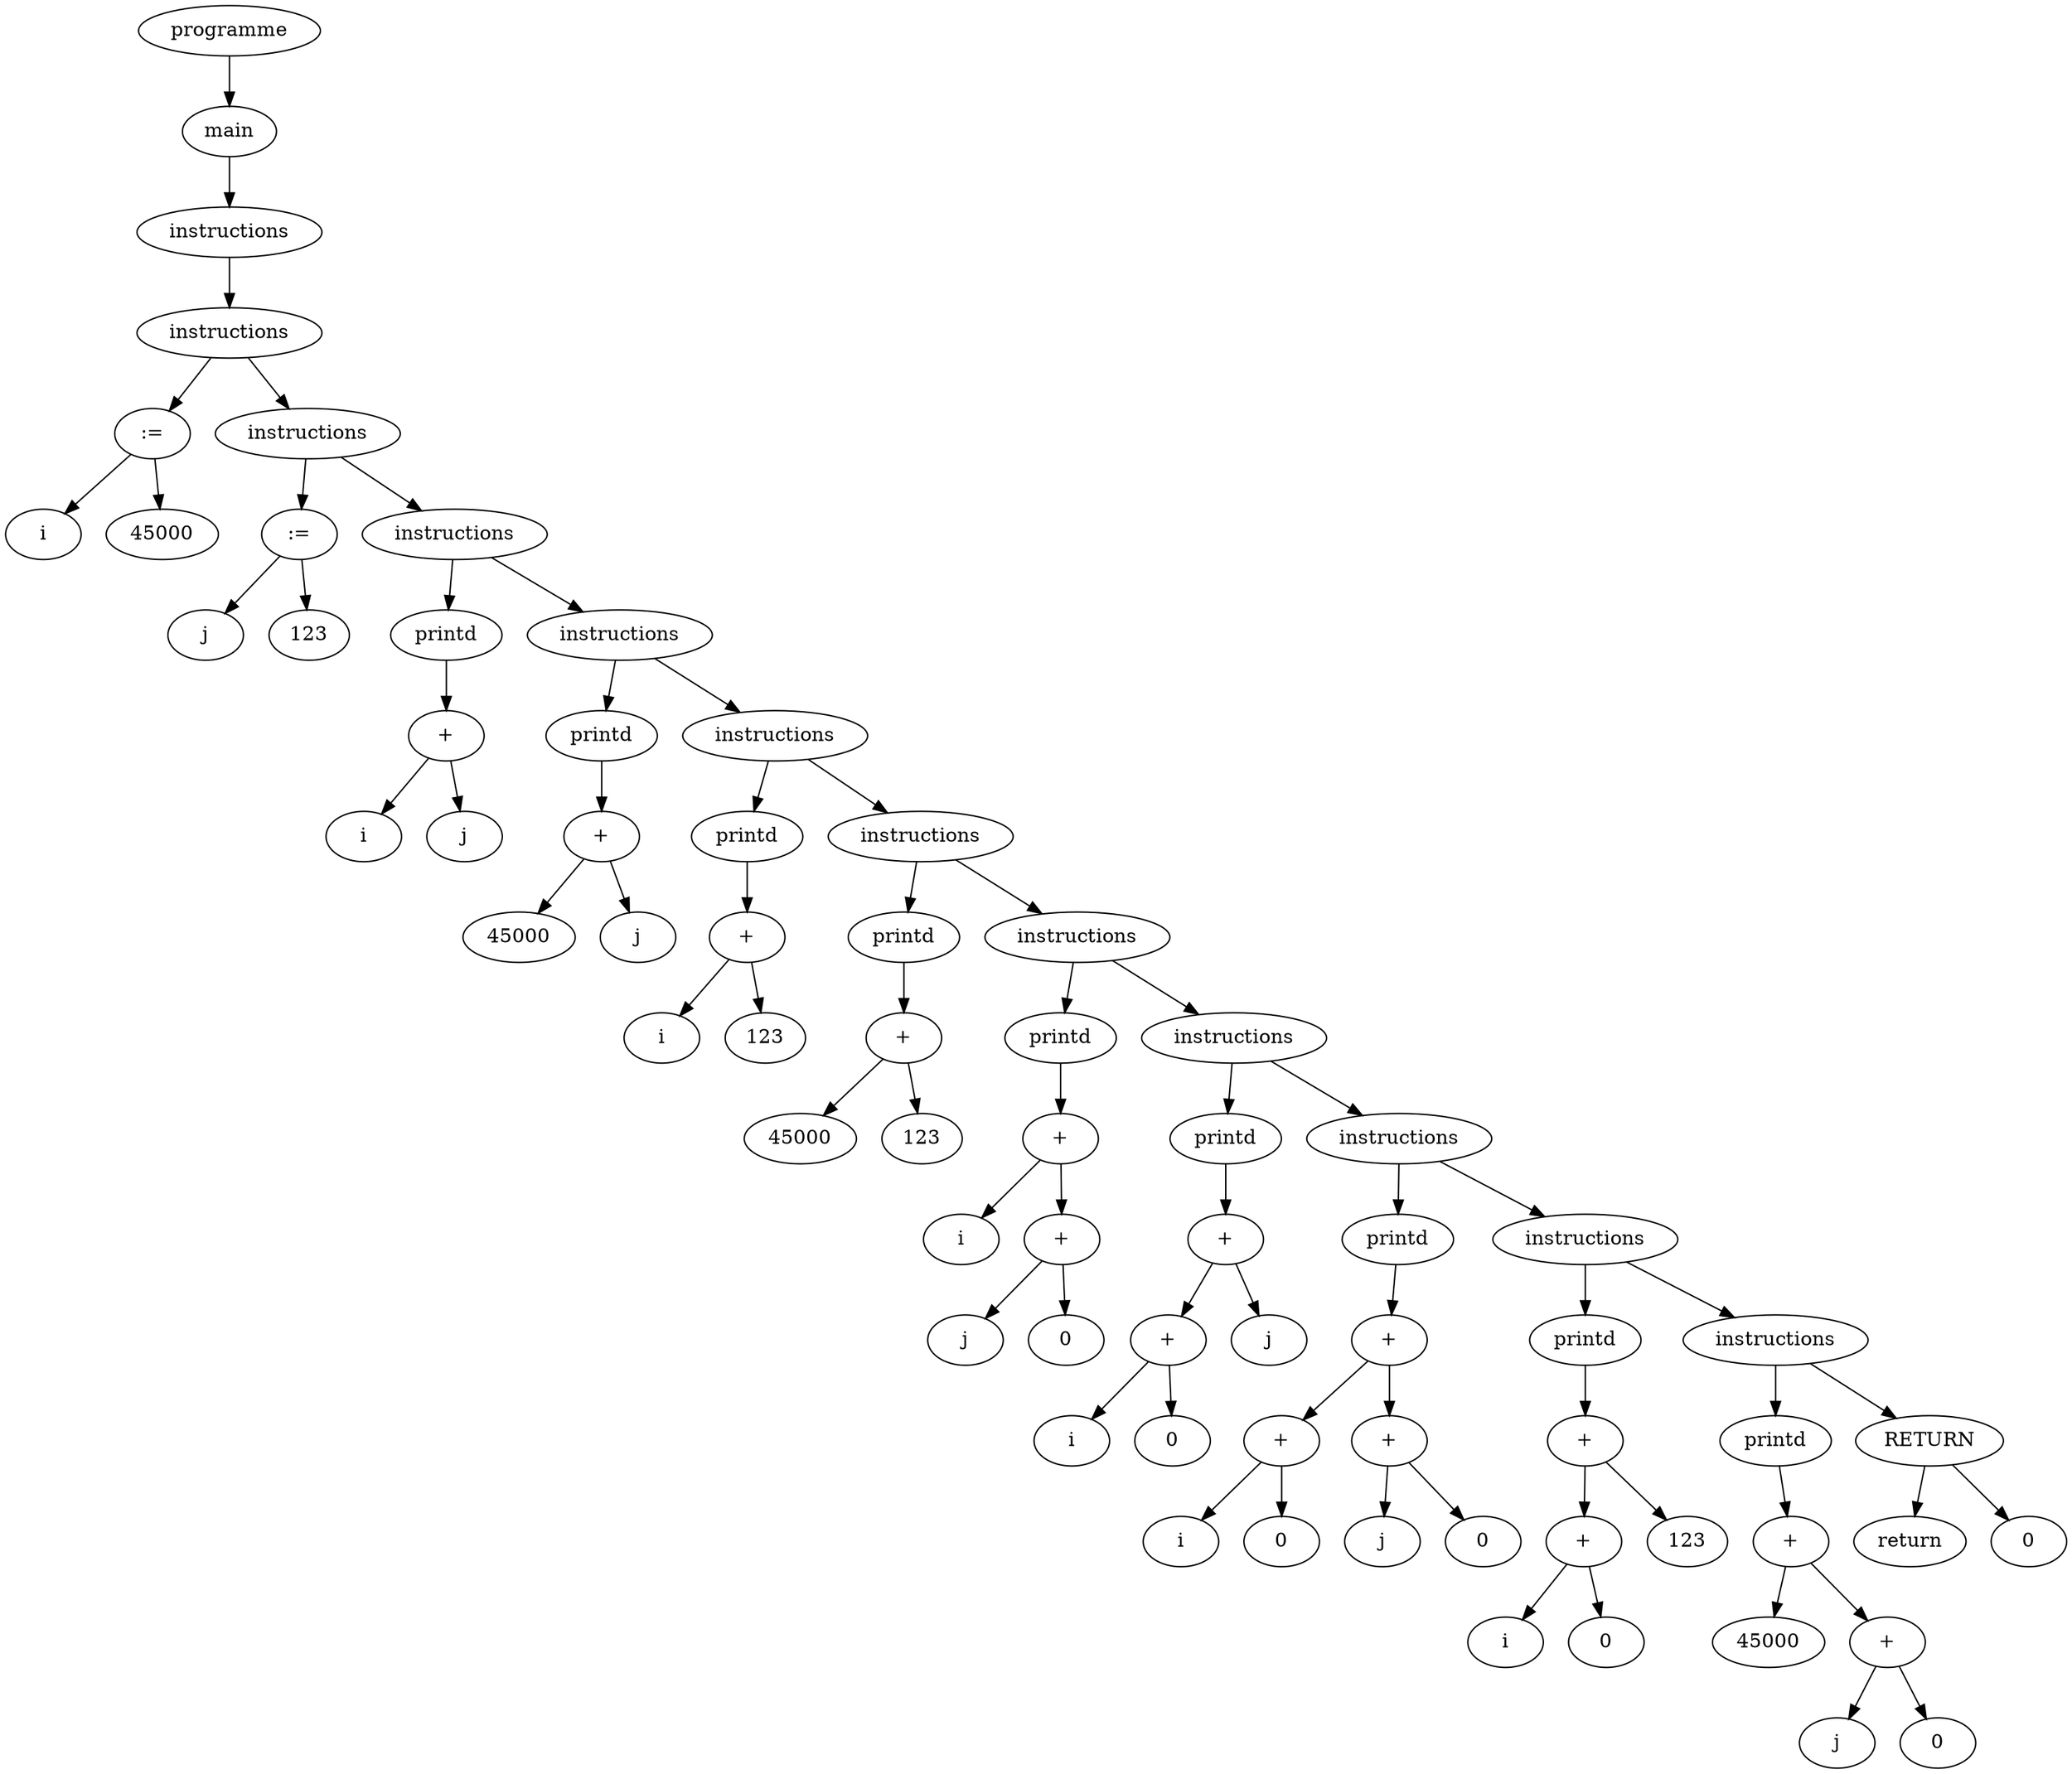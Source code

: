 digraph mon_programme {

node1 [label="programme" shape=ellipse ];
node2 [label="main" shape=ellipse ];
node3 [label="instructions" shape=ellipse ];
node4 [label="instructions" shape=ellipse ];
node5 [label=":=" shape=ellipse ];
node6 [label="i" shape=ellipse ];
node7 [label="45000" shape=ellipse ];
node8 [label="instructions" shape=ellipse ];
node9 [label=":=" shape=ellipse ];
node10 [label="j" shape=ellipse ];
node11 [label="123" shape=ellipse ];
node12 [label="instructions" shape=ellipse ];
node13 [label="printd" shape=ellipse ];
node14 [label="+" shape=ellipse ];
node15 [label="i" shape=ellipse ];
node16 [label="j" shape=ellipse ];
node17 [label="instructions" shape=ellipse ];
node18 [label="printd" shape=ellipse ];
node19 [label="+" shape=ellipse ];
node20 [label="45000" shape=ellipse ];
node21 [label="j" shape=ellipse ];
node22 [label="instructions" shape=ellipse ];
node23 [label="printd" shape=ellipse ];
node24 [label="+" shape=ellipse ];
node25 [label="i" shape=ellipse ];
node26 [label="123" shape=ellipse ];
node27 [label="instructions" shape=ellipse ];
node28 [label="printd" shape=ellipse ];
node29 [label="+" shape=ellipse ];
node30 [label="45000" shape=ellipse ];
node31 [label="123" shape=ellipse ];
node32 [label="instructions" shape=ellipse ];
node33 [label="printd" shape=ellipse ];
node34 [label="+" shape=ellipse ];
node35 [label="i" shape=ellipse ];
node36 [label="+" shape=ellipse ];
node37 [label="j" shape=ellipse ];
node38 [label="0" shape=ellipse ];
node39 [label="instructions" shape=ellipse ];
node40 [label="printd" shape=ellipse ];
node41 [label="+" shape=ellipse ];
node42 [label="+" shape=ellipse ];
node43 [label="i" shape=ellipse ];
node44 [label="0" shape=ellipse ];
node45 [label="j" shape=ellipse ];
node46 [label="instructions" shape=ellipse ];
node47 [label="printd" shape=ellipse ];
node48 [label="+" shape=ellipse ];
node49 [label="+" shape=ellipse ];
node50 [label="i" shape=ellipse ];
node51 [label="0" shape=ellipse ];
node52 [label="+" shape=ellipse ];
node53 [label="j" shape=ellipse ];
node54 [label="0" shape=ellipse ];
node55 [label="instructions" shape=ellipse ];
node56 [label="printd" shape=ellipse ];
node57 [label="+" shape=ellipse ];
node58 [label="+" shape=ellipse ];
node59 [label="i" shape=ellipse ];
node60 [label="0" shape=ellipse ];
node61 [label="123" shape=ellipse ];
node62 [label="instructions" shape=ellipse ];
node63 [label="printd" shape=ellipse ];
node64 [label="+" shape=ellipse ];
node65 [label="45000" shape=ellipse ];
node66 [label="+" shape=ellipse ];
node67 [label="j" shape=ellipse ];
node68 [label="0" shape=ellipse ];
node69 [label="RETURN" shape=ellipse ];
node70 [label="return" shape=ellipse ];
node71 [label="0" shape=ellipse ];
node5->node6;
node5->node7;
node9->node10;
node9->node11;
node14->node15;
node14->node16;
node13->node14;
node19->node20;
node19->node21;
node18->node19;
node24->node25;
node24->node26;
node23->node24;
node29->node30;
node29->node31;
node28->node29;
node36->node37;
node36->node38;
node34->node35;
node34->node36;
node33->node34;
node42->node43;
node42->node44;
node41->node42;
node41->node45;
node40->node41;
node49->node50;
node49->node51;
node52->node53;
node52->node54;
node48->node49;
node48->node52;
node47->node48;
node58->node59;
node58->node60;
node57->node58;
node57->node61;
node56->node57;
node66->node67;
node66->node68;
node64->node65;
node64->node66;
node63->node64;
node69->node70;
node69->node71;
node62->node63;
node62->node69;
node55->node56;
node55->node62;
node46->node47;
node46->node55;
node39->node40;
node39->node46;
node32->node33;
node32->node39;
node27->node28;
node27->node32;
node22->node23;
node22->node27;
node17->node18;
node17->node22;
node12->node13;
node12->node17;
node8->node9;
node8->node12;
node4->node5;
node4->node8;
node3->node4;
node2->node3;
node1->node2;
}